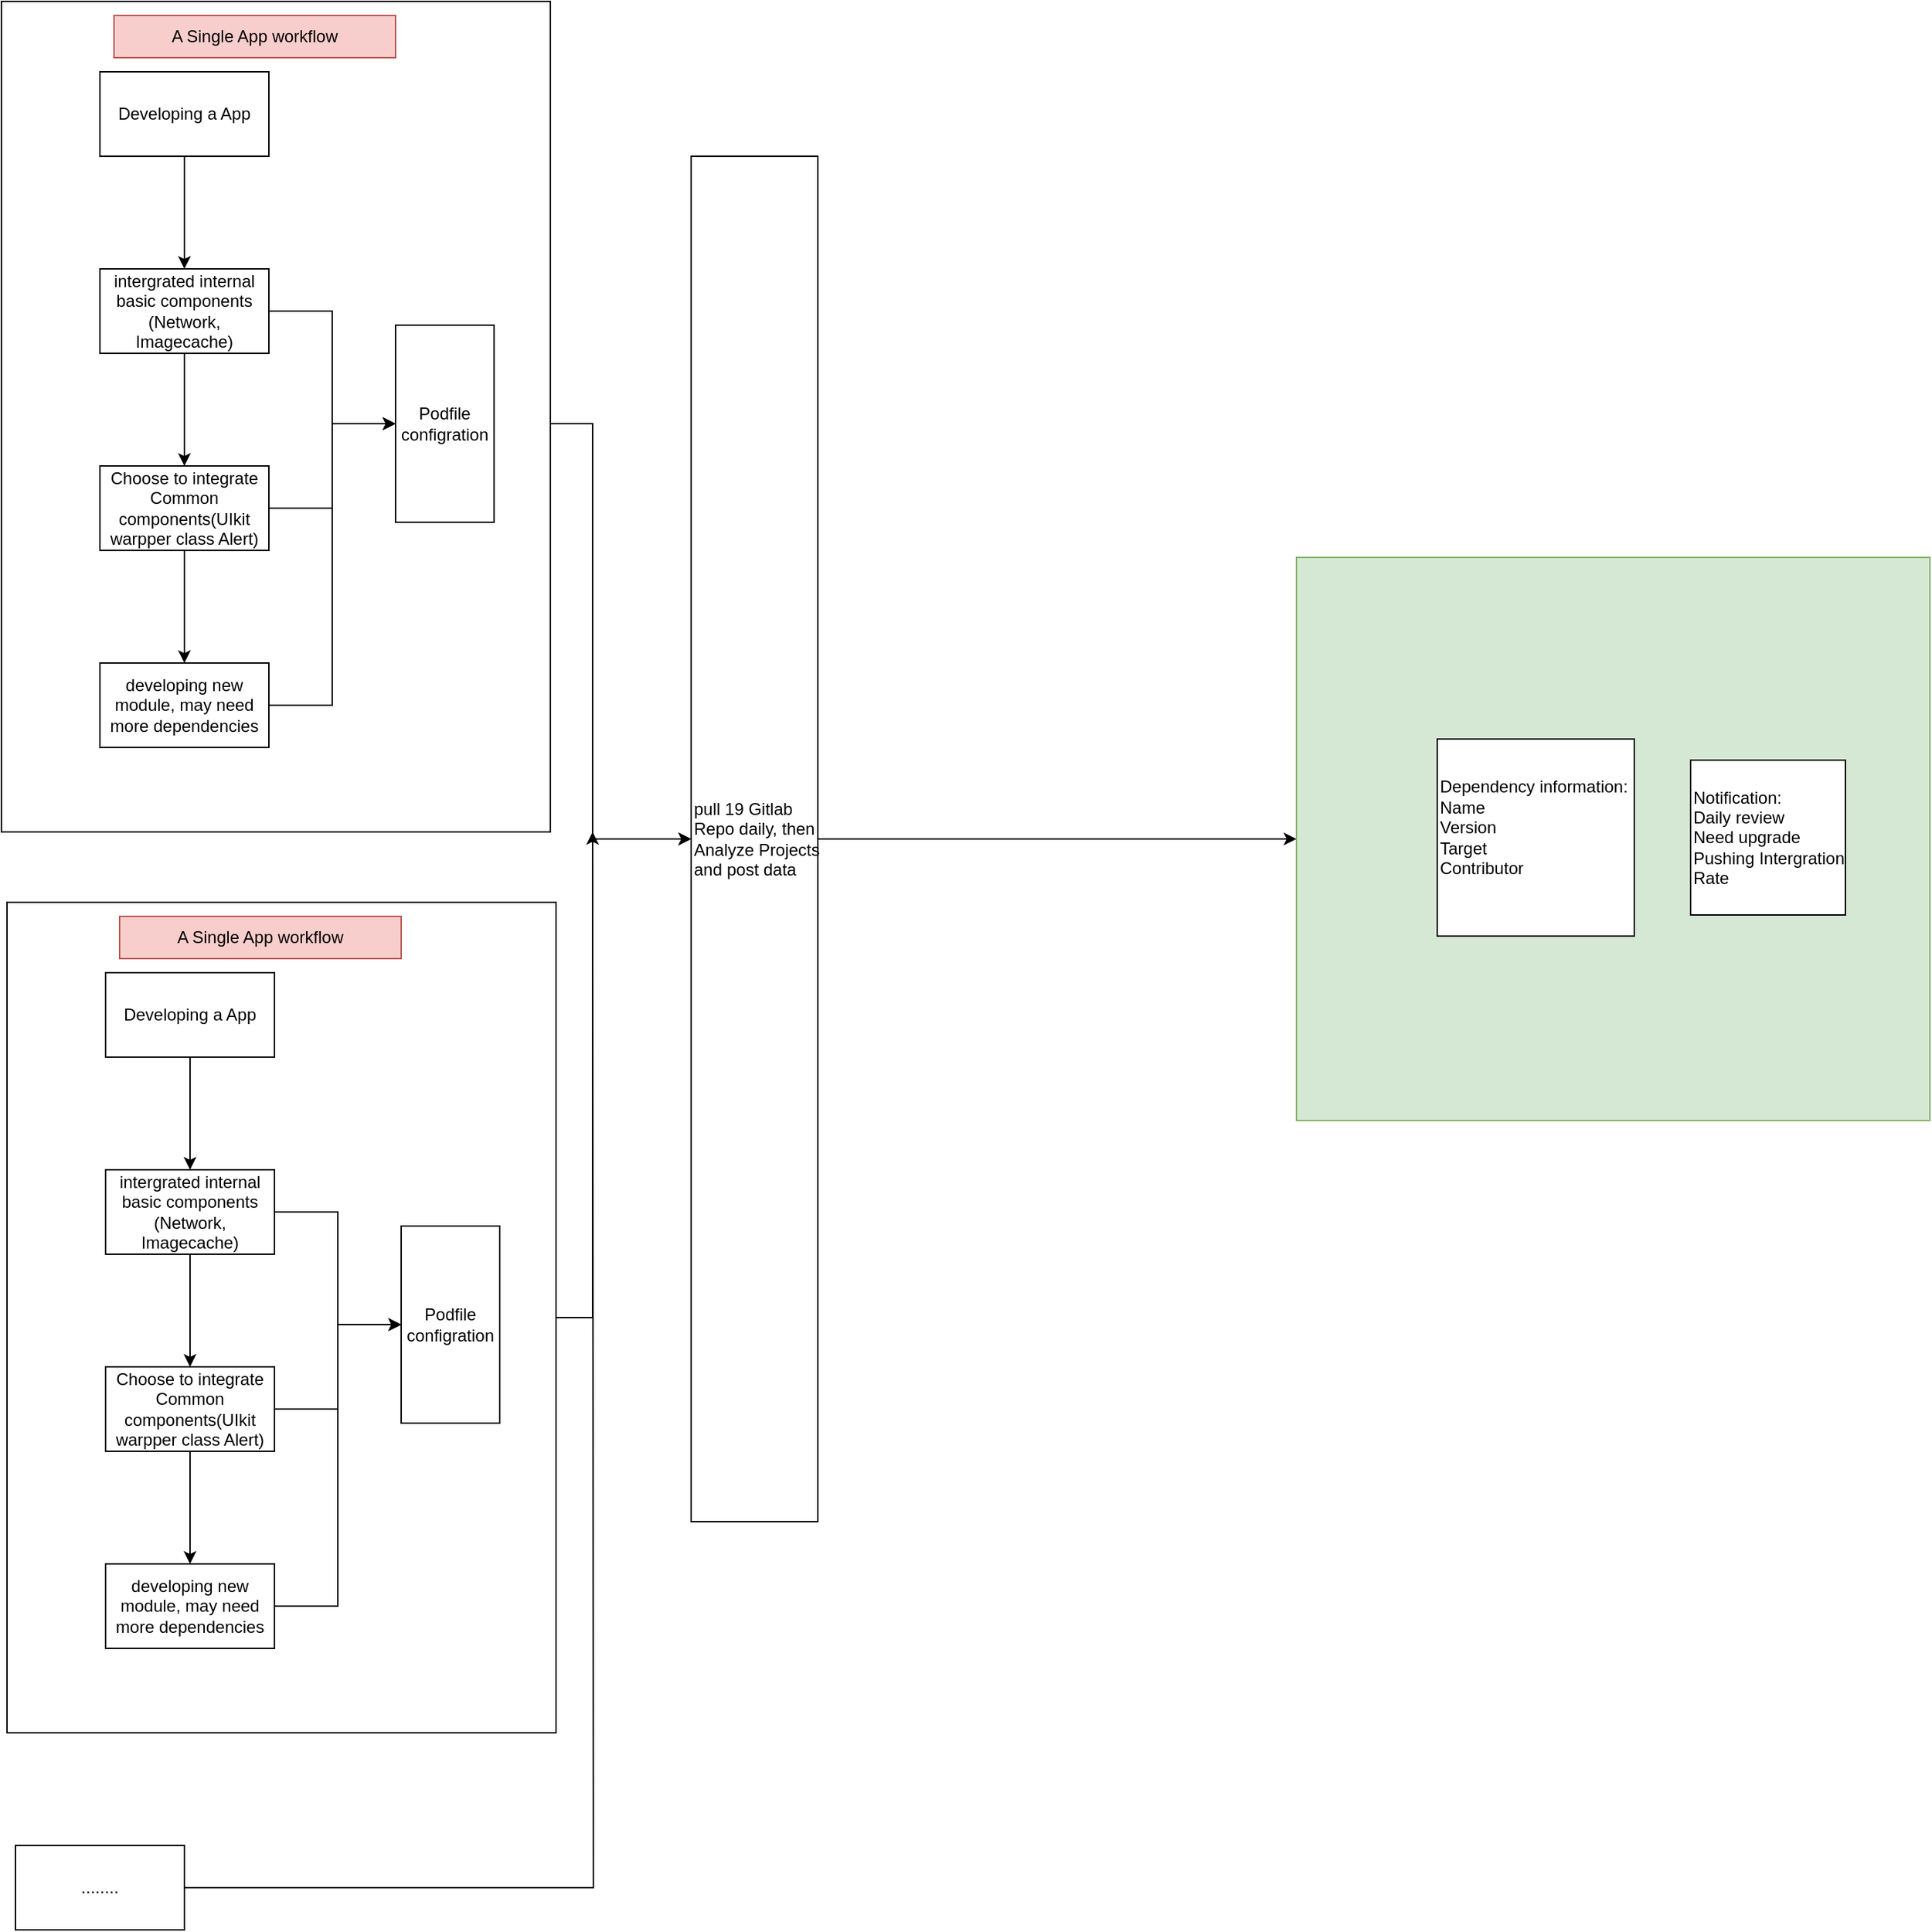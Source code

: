 <mxfile version="24.7.7">
  <diagram name="第 1 页" id="cTtfurwDeQWOhhCvHw4j">
    <mxGraphModel dx="1647" dy="1122" grid="1" gridSize="10" guides="1" tooltips="1" connect="1" arrows="1" fold="1" page="1" pageScale="1" pageWidth="827" pageHeight="1169" math="0" shadow="0">
      <root>
        <mxCell id="0" />
        <mxCell id="1" parent="0" />
        <mxCell id="FKhg8QgWDwiOiOrDwJd2-12" value="" style="edgeStyle=orthogonalEdgeStyle;rounded=0;orthogonalLoop=1;jettySize=auto;html=1;" edge="1" parent="1" source="FKhg8QgWDwiOiOrDwJd2-8" target="FKhg8QgWDwiOiOrDwJd2-11">
          <mxGeometry relative="1" as="geometry" />
        </mxCell>
        <mxCell id="FKhg8QgWDwiOiOrDwJd2-18" style="edgeStyle=orthogonalEdgeStyle;rounded=0;orthogonalLoop=1;jettySize=auto;html=1;" edge="1" parent="1" source="FKhg8QgWDwiOiOrDwJd2-11" target="FKhg8QgWDwiOiOrDwJd2-13">
          <mxGeometry relative="1" as="geometry" />
        </mxCell>
        <mxCell id="FKhg8QgWDwiOiOrDwJd2-11" value="pull 19 Gitlab Repo daily, then Analyze&amp;nbsp;Projects and post data" style="rounded=0;whiteSpace=wrap;html=1;align=left;" vertex="1" parent="1">
          <mxGeometry x="510" y="170" width="90" height="970" as="geometry" />
        </mxCell>
        <mxCell id="FKhg8QgWDwiOiOrDwJd2-13" value="&lt;div&gt;&lt;br&gt;&lt;/div&gt;" style="rounded=0;whiteSpace=wrap;html=1;fillColor=#d5e8d4;strokeColor=#82b366;" vertex="1" parent="1">
          <mxGeometry x="940" y="455" width="450" height="400" as="geometry" />
        </mxCell>
        <mxCell id="FKhg8QgWDwiOiOrDwJd2-22" value="Dependency information:&lt;br&gt;Name&amp;nbsp;&lt;br&gt;Version&lt;br&gt;Target&lt;br&gt;Contributor&lt;div&gt;&lt;br&gt;&lt;/div&gt;" style="whiteSpace=wrap;html=1;aspect=fixed;align=left;" vertex="1" parent="1">
          <mxGeometry x="1040" y="584" width="140" height="140" as="geometry" />
        </mxCell>
        <mxCell id="FKhg8QgWDwiOiOrDwJd2-23" value="&lt;div&gt;&lt;span style=&quot;background-color: initial;&quot;&gt;Notification:&amp;nbsp;&lt;/span&gt;&lt;/div&gt;&lt;div&gt;Daily review&lt;br&gt;Need upgrade&lt;br&gt;Pushing Intergration Rate&lt;/div&gt;" style="whiteSpace=wrap;html=1;aspect=fixed;align=left;" vertex="1" parent="1">
          <mxGeometry x="1220" y="599" width="110" height="110" as="geometry" />
        </mxCell>
        <mxCell id="FKhg8QgWDwiOiOrDwJd2-27" value="" style="group" vertex="1" connectable="0" parent="1">
          <mxGeometry x="20" y="60" width="390" height="590" as="geometry" />
        </mxCell>
        <mxCell id="FKhg8QgWDwiOiOrDwJd2-25" value="" style="rounded=0;whiteSpace=wrap;html=1;" vertex="1" parent="FKhg8QgWDwiOiOrDwJd2-27">
          <mxGeometry width="390" height="590" as="geometry" />
        </mxCell>
        <mxCell id="FKhg8QgWDwiOiOrDwJd2-3" value="" style="edgeStyle=orthogonalEdgeStyle;rounded=0;orthogonalLoop=1;jettySize=auto;html=1;" edge="1" parent="FKhg8QgWDwiOiOrDwJd2-27" source="FKhg8QgWDwiOiOrDwJd2-1" target="FKhg8QgWDwiOiOrDwJd2-2">
          <mxGeometry relative="1" as="geometry" />
        </mxCell>
        <mxCell id="FKhg8QgWDwiOiOrDwJd2-1" value="Developing a App" style="rounded=0;whiteSpace=wrap;html=1;" vertex="1" parent="FKhg8QgWDwiOiOrDwJd2-27">
          <mxGeometry x="70" y="50" width="120" height="60" as="geometry" />
        </mxCell>
        <mxCell id="FKhg8QgWDwiOiOrDwJd2-5" value="" style="edgeStyle=orthogonalEdgeStyle;rounded=0;orthogonalLoop=1;jettySize=auto;html=1;" edge="1" parent="FKhg8QgWDwiOiOrDwJd2-27" source="FKhg8QgWDwiOiOrDwJd2-2" target="FKhg8QgWDwiOiOrDwJd2-4">
          <mxGeometry relative="1" as="geometry" />
        </mxCell>
        <mxCell id="FKhg8QgWDwiOiOrDwJd2-9" style="edgeStyle=orthogonalEdgeStyle;rounded=0;orthogonalLoop=1;jettySize=auto;html=1;" edge="1" parent="FKhg8QgWDwiOiOrDwJd2-27" source="FKhg8QgWDwiOiOrDwJd2-2" target="FKhg8QgWDwiOiOrDwJd2-8">
          <mxGeometry relative="1" as="geometry" />
        </mxCell>
        <mxCell id="FKhg8QgWDwiOiOrDwJd2-2" value="intergrated internal basic components (Network, Imagecache)" style="rounded=0;whiteSpace=wrap;html=1;" vertex="1" parent="FKhg8QgWDwiOiOrDwJd2-27">
          <mxGeometry x="70" y="190" width="120" height="60" as="geometry" />
        </mxCell>
        <mxCell id="FKhg8QgWDwiOiOrDwJd2-7" value="" style="edgeStyle=orthogonalEdgeStyle;rounded=0;orthogonalLoop=1;jettySize=auto;html=1;" edge="1" parent="FKhg8QgWDwiOiOrDwJd2-27" source="FKhg8QgWDwiOiOrDwJd2-4" target="FKhg8QgWDwiOiOrDwJd2-6">
          <mxGeometry relative="1" as="geometry" />
        </mxCell>
        <mxCell id="FKhg8QgWDwiOiOrDwJd2-10" style="edgeStyle=orthogonalEdgeStyle;rounded=0;orthogonalLoop=1;jettySize=auto;html=1;entryX=0;entryY=0.5;entryDx=0;entryDy=0;" edge="1" parent="FKhg8QgWDwiOiOrDwJd2-27" source="FKhg8QgWDwiOiOrDwJd2-4" target="FKhg8QgWDwiOiOrDwJd2-8">
          <mxGeometry relative="1" as="geometry" />
        </mxCell>
        <mxCell id="FKhg8QgWDwiOiOrDwJd2-4" value="Choose to integrate Common components(UIkit warpper class Alert)" style="rounded=0;whiteSpace=wrap;html=1;" vertex="1" parent="FKhg8QgWDwiOiOrDwJd2-27">
          <mxGeometry x="70" y="330" width="120" height="60" as="geometry" />
        </mxCell>
        <mxCell id="FKhg8QgWDwiOiOrDwJd2-24" style="edgeStyle=orthogonalEdgeStyle;rounded=0;orthogonalLoop=1;jettySize=auto;html=1;entryX=0;entryY=0.5;entryDx=0;entryDy=0;" edge="1" parent="FKhg8QgWDwiOiOrDwJd2-27" source="FKhg8QgWDwiOiOrDwJd2-6" target="FKhg8QgWDwiOiOrDwJd2-8">
          <mxGeometry relative="1" as="geometry" />
        </mxCell>
        <mxCell id="FKhg8QgWDwiOiOrDwJd2-6" value="developing new module, may need more dependencies" style="rounded=0;whiteSpace=wrap;html=1;" vertex="1" parent="FKhg8QgWDwiOiOrDwJd2-27">
          <mxGeometry x="70" y="470" width="120" height="60" as="geometry" />
        </mxCell>
        <mxCell id="FKhg8QgWDwiOiOrDwJd2-8" value="Podfile configration" style="rounded=0;whiteSpace=wrap;html=1;" vertex="1" parent="FKhg8QgWDwiOiOrDwJd2-27">
          <mxGeometry x="280" y="230" width="70" height="140" as="geometry" />
        </mxCell>
        <mxCell id="FKhg8QgWDwiOiOrDwJd2-26" value="A Single App workflow" style="text;html=1;align=center;verticalAlign=middle;whiteSpace=wrap;rounded=0;fillColor=#f8cecc;strokeColor=#b85450;" vertex="1" parent="FKhg8QgWDwiOiOrDwJd2-27">
          <mxGeometry x="80" y="10" width="200" height="30" as="geometry" />
        </mxCell>
        <mxCell id="FKhg8QgWDwiOiOrDwJd2-29" value="" style="group" vertex="1" connectable="0" parent="1">
          <mxGeometry x="24" y="700" width="390" height="590" as="geometry" />
        </mxCell>
        <mxCell id="FKhg8QgWDwiOiOrDwJd2-30" value="" style="rounded=0;whiteSpace=wrap;html=1;" vertex="1" parent="FKhg8QgWDwiOiOrDwJd2-29">
          <mxGeometry width="390" height="590" as="geometry" />
        </mxCell>
        <mxCell id="FKhg8QgWDwiOiOrDwJd2-31" value="" style="edgeStyle=orthogonalEdgeStyle;rounded=0;orthogonalLoop=1;jettySize=auto;html=1;" edge="1" parent="FKhg8QgWDwiOiOrDwJd2-29" source="FKhg8QgWDwiOiOrDwJd2-32" target="FKhg8QgWDwiOiOrDwJd2-35">
          <mxGeometry relative="1" as="geometry" />
        </mxCell>
        <mxCell id="FKhg8QgWDwiOiOrDwJd2-32" value="Developing a App" style="rounded=0;whiteSpace=wrap;html=1;" vertex="1" parent="FKhg8QgWDwiOiOrDwJd2-29">
          <mxGeometry x="70" y="50" width="120" height="60" as="geometry" />
        </mxCell>
        <mxCell id="FKhg8QgWDwiOiOrDwJd2-33" value="" style="edgeStyle=orthogonalEdgeStyle;rounded=0;orthogonalLoop=1;jettySize=auto;html=1;" edge="1" parent="FKhg8QgWDwiOiOrDwJd2-29" source="FKhg8QgWDwiOiOrDwJd2-35" target="FKhg8QgWDwiOiOrDwJd2-38">
          <mxGeometry relative="1" as="geometry" />
        </mxCell>
        <mxCell id="FKhg8QgWDwiOiOrDwJd2-34" style="edgeStyle=orthogonalEdgeStyle;rounded=0;orthogonalLoop=1;jettySize=auto;html=1;" edge="1" parent="FKhg8QgWDwiOiOrDwJd2-29" source="FKhg8QgWDwiOiOrDwJd2-35" target="FKhg8QgWDwiOiOrDwJd2-41">
          <mxGeometry relative="1" as="geometry" />
        </mxCell>
        <mxCell id="FKhg8QgWDwiOiOrDwJd2-35" value="intergrated internal basic components (Network, Imagecache)" style="rounded=0;whiteSpace=wrap;html=1;" vertex="1" parent="FKhg8QgWDwiOiOrDwJd2-29">
          <mxGeometry x="70" y="190" width="120" height="60" as="geometry" />
        </mxCell>
        <mxCell id="FKhg8QgWDwiOiOrDwJd2-36" value="" style="edgeStyle=orthogonalEdgeStyle;rounded=0;orthogonalLoop=1;jettySize=auto;html=1;" edge="1" parent="FKhg8QgWDwiOiOrDwJd2-29" source="FKhg8QgWDwiOiOrDwJd2-38" target="FKhg8QgWDwiOiOrDwJd2-40">
          <mxGeometry relative="1" as="geometry" />
        </mxCell>
        <mxCell id="FKhg8QgWDwiOiOrDwJd2-37" style="edgeStyle=orthogonalEdgeStyle;rounded=0;orthogonalLoop=1;jettySize=auto;html=1;entryX=0;entryY=0.5;entryDx=0;entryDy=0;" edge="1" parent="FKhg8QgWDwiOiOrDwJd2-29" source="FKhg8QgWDwiOiOrDwJd2-38" target="FKhg8QgWDwiOiOrDwJd2-41">
          <mxGeometry relative="1" as="geometry" />
        </mxCell>
        <mxCell id="FKhg8QgWDwiOiOrDwJd2-38" value="Choose to integrate Common components(UIkit warpper class Alert)" style="rounded=0;whiteSpace=wrap;html=1;" vertex="1" parent="FKhg8QgWDwiOiOrDwJd2-29">
          <mxGeometry x="70" y="330" width="120" height="60" as="geometry" />
        </mxCell>
        <mxCell id="FKhg8QgWDwiOiOrDwJd2-39" style="edgeStyle=orthogonalEdgeStyle;rounded=0;orthogonalLoop=1;jettySize=auto;html=1;entryX=0;entryY=0.5;entryDx=0;entryDy=0;" edge="1" parent="FKhg8QgWDwiOiOrDwJd2-29" source="FKhg8QgWDwiOiOrDwJd2-40" target="FKhg8QgWDwiOiOrDwJd2-41">
          <mxGeometry relative="1" as="geometry" />
        </mxCell>
        <mxCell id="FKhg8QgWDwiOiOrDwJd2-40" value="developing new module, may need more dependencies" style="rounded=0;whiteSpace=wrap;html=1;" vertex="1" parent="FKhg8QgWDwiOiOrDwJd2-29">
          <mxGeometry x="70" y="470" width="120" height="60" as="geometry" />
        </mxCell>
        <mxCell id="FKhg8QgWDwiOiOrDwJd2-41" value="Podfile configration" style="rounded=0;whiteSpace=wrap;html=1;" vertex="1" parent="FKhg8QgWDwiOiOrDwJd2-29">
          <mxGeometry x="280" y="230" width="70" height="140" as="geometry" />
        </mxCell>
        <mxCell id="FKhg8QgWDwiOiOrDwJd2-42" value="A Single App workflow" style="text;html=1;align=center;verticalAlign=middle;whiteSpace=wrap;rounded=0;fillColor=#f8cecc;strokeColor=#b85450;" vertex="1" parent="FKhg8QgWDwiOiOrDwJd2-29">
          <mxGeometry x="80" y="10" width="200" height="30" as="geometry" />
        </mxCell>
        <mxCell id="FKhg8QgWDwiOiOrDwJd2-43" style="edgeStyle=orthogonalEdgeStyle;rounded=0;orthogonalLoop=1;jettySize=auto;html=1;entryX=0;entryY=0.5;entryDx=0;entryDy=0;" edge="1" parent="1" source="FKhg8QgWDwiOiOrDwJd2-30" target="FKhg8QgWDwiOiOrDwJd2-11">
          <mxGeometry relative="1" as="geometry">
            <Array as="points">
              <mxPoint x="440" y="995" />
              <mxPoint x="440" y="655" />
            </Array>
          </mxGeometry>
        </mxCell>
        <mxCell id="FKhg8QgWDwiOiOrDwJd2-45" style="edgeStyle=orthogonalEdgeStyle;rounded=0;orthogonalLoop=1;jettySize=auto;html=1;" edge="1" parent="1" source="FKhg8QgWDwiOiOrDwJd2-44">
          <mxGeometry relative="1" as="geometry">
            <mxPoint x="440" y="650.0" as="targetPoint" />
          </mxGeometry>
        </mxCell>
        <mxCell id="FKhg8QgWDwiOiOrDwJd2-44" value="........" style="rounded=0;whiteSpace=wrap;html=1;" vertex="1" parent="1">
          <mxGeometry x="30" y="1370" width="120" height="60" as="geometry" />
        </mxCell>
      </root>
    </mxGraphModel>
  </diagram>
</mxfile>
